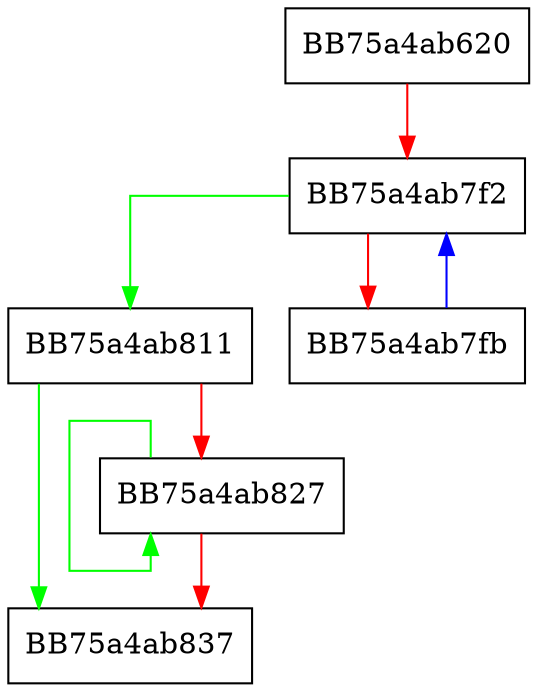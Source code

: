 digraph isu_init_module {
  node [shape="box"];
  graph [splines=ortho];
  BB75a4ab620 -> BB75a4ab7f2 [color="red"];
  BB75a4ab7f2 -> BB75a4ab811 [color="green"];
  BB75a4ab7f2 -> BB75a4ab7fb [color="red"];
  BB75a4ab7fb -> BB75a4ab7f2 [color="blue"];
  BB75a4ab811 -> BB75a4ab837 [color="green"];
  BB75a4ab811 -> BB75a4ab827 [color="red"];
  BB75a4ab827 -> BB75a4ab827 [color="green"];
  BB75a4ab827 -> BB75a4ab837 [color="red"];
}